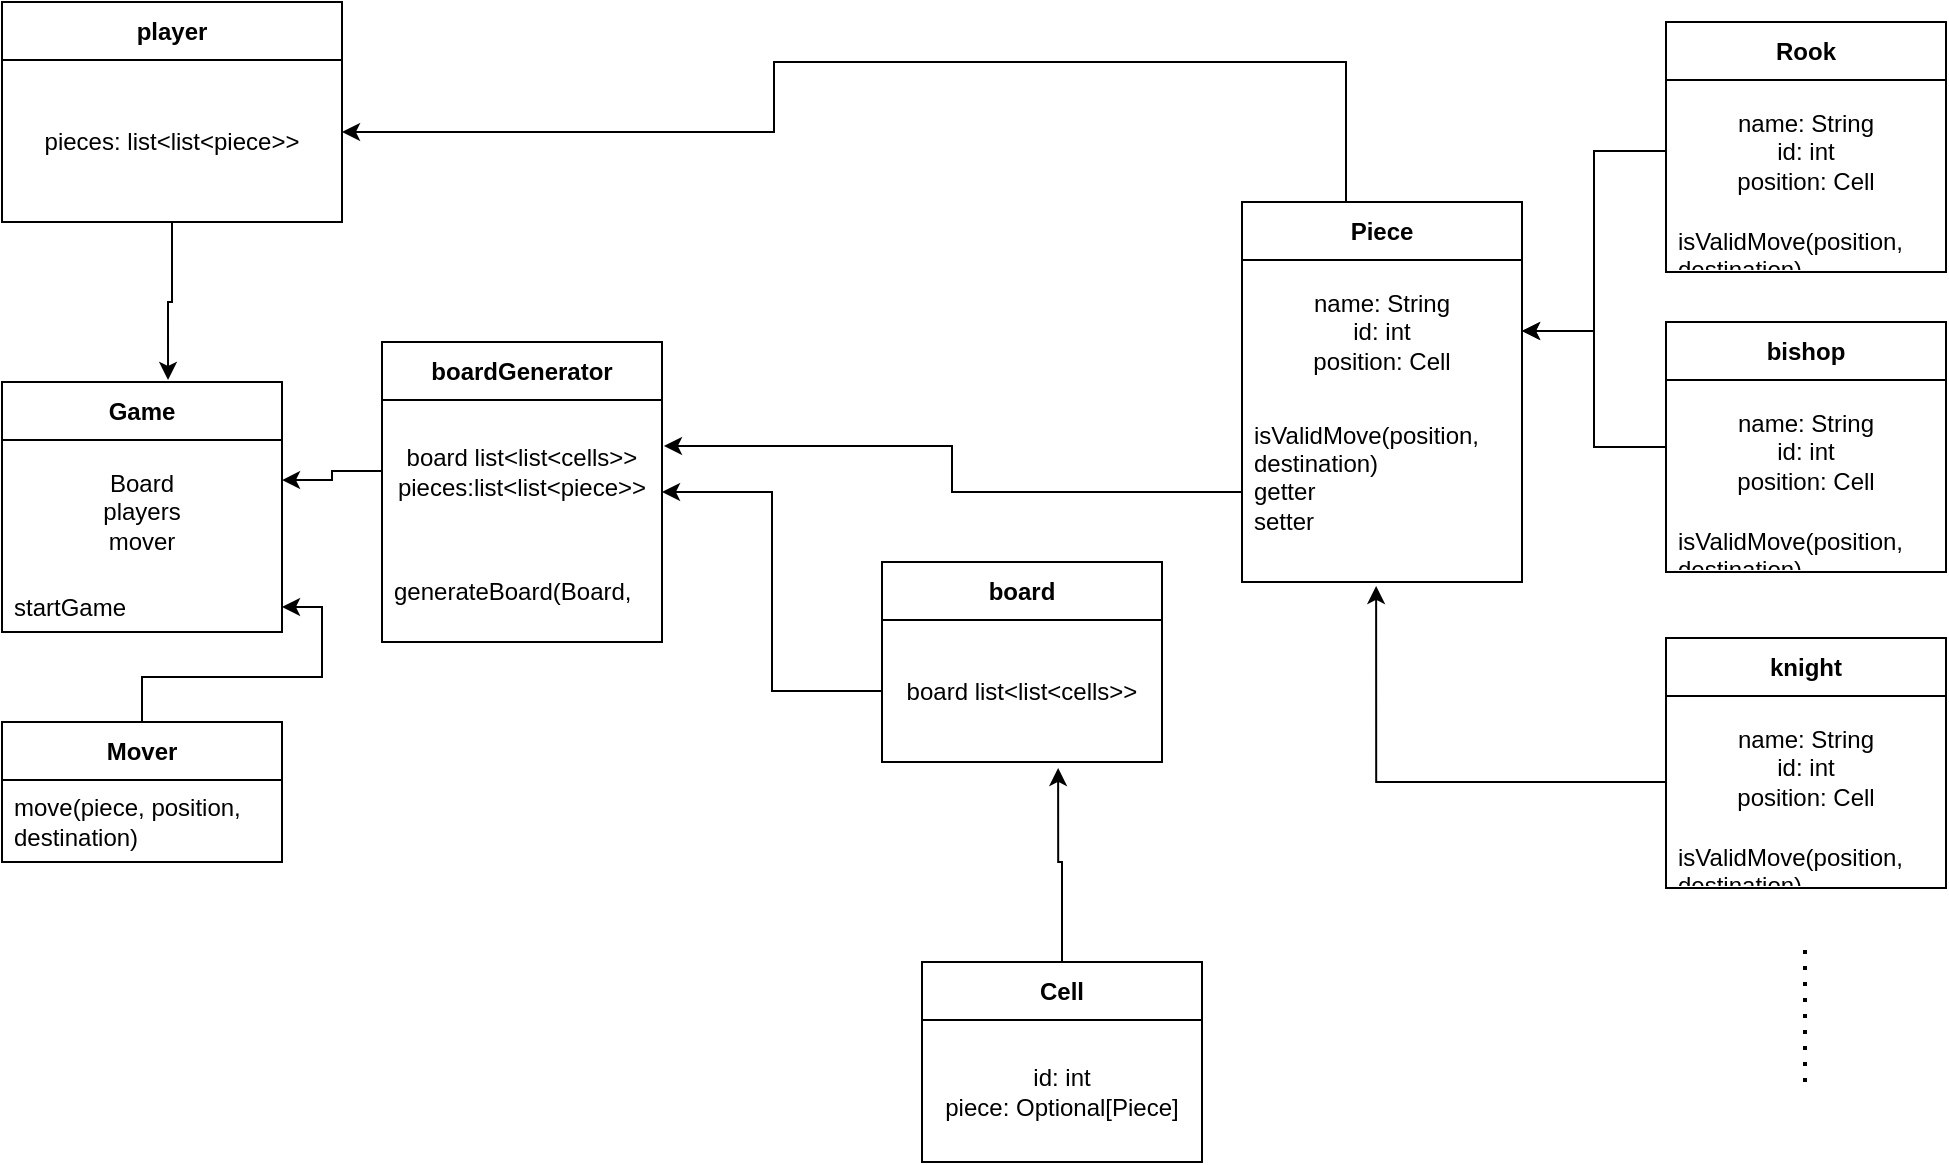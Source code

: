 <mxfile version="24.8.3">
  <diagram name="Page-1" id="GpvwTEWSf9apG_uwmFOl">
    <mxGraphModel dx="1224" dy="774" grid="1" gridSize="10" guides="1" tooltips="1" connect="1" arrows="1" fold="1" page="1" pageScale="1" pageWidth="850" pageHeight="1100" math="0" shadow="0">
      <root>
        <mxCell id="0" />
        <mxCell id="1" parent="0" />
        <mxCell id="_4eZX6M3D6OcU4EHc6F5-1" value="Piece" style="swimlane;fontStyle=1;align=center;verticalAlign=middle;childLayout=stackLayout;horizontal=1;startSize=29;horizontalStack=0;resizeParent=1;resizeParentMax=0;resizeLast=0;collapsible=0;marginBottom=0;html=1;whiteSpace=wrap;" vertex="1" parent="1">
          <mxGeometry x="630" y="270" width="140" height="190" as="geometry" />
        </mxCell>
        <mxCell id="_4eZX6M3D6OcU4EHc6F5-2" value="name: String&lt;div&gt;id: int&lt;/div&gt;&lt;div&gt;position: Cell&lt;/div&gt;" style="text;html=1;strokeColor=none;fillColor=none;align=center;verticalAlign=middle;spacingLeft=4;spacingRight=4;overflow=hidden;rotatable=0;points=[[0,0.5],[1,0.5]];portConstraint=eastwest;whiteSpace=wrap;" vertex="1" parent="_4eZX6M3D6OcU4EHc6F5-1">
          <mxGeometry y="29" width="140" height="71" as="geometry" />
        </mxCell>
        <mxCell id="_4eZX6M3D6OcU4EHc6F5-3" value="isValidMove(position, destination)&lt;div&gt;getter&lt;/div&gt;&lt;div&gt;setter&lt;/div&gt;&lt;div&gt;&lt;br&gt;&lt;/div&gt;" style="text;html=1;strokeColor=none;fillColor=none;align=left;verticalAlign=middle;spacingLeft=4;spacingRight=4;overflow=hidden;rotatable=0;points=[[0,0.5],[1,0.5]];portConstraint=eastwest;whiteSpace=wrap;" vertex="1" parent="_4eZX6M3D6OcU4EHc6F5-1">
          <mxGeometry y="100" width="140" height="90" as="geometry" />
        </mxCell>
        <mxCell id="_4eZX6M3D6OcU4EHc6F5-8" value="Rook" style="swimlane;fontStyle=1;align=center;verticalAlign=middle;childLayout=stackLayout;horizontal=1;startSize=29;horizontalStack=0;resizeParent=1;resizeParentMax=0;resizeLast=0;collapsible=0;marginBottom=0;html=1;whiteSpace=wrap;" vertex="1" parent="1">
          <mxGeometry x="842" y="180" width="140" height="125" as="geometry" />
        </mxCell>
        <mxCell id="_4eZX6M3D6OcU4EHc6F5-9" value="name: String&lt;div&gt;id: int&lt;/div&gt;&lt;div&gt;position: Cell&lt;/div&gt;" style="text;html=1;strokeColor=none;fillColor=none;align=center;verticalAlign=middle;spacingLeft=4;spacingRight=4;overflow=hidden;rotatable=0;points=[[0,0.5],[1,0.5]];portConstraint=eastwest;whiteSpace=wrap;" vertex="1" parent="_4eZX6M3D6OcU4EHc6F5-8">
          <mxGeometry y="29" width="140" height="71" as="geometry" />
        </mxCell>
        <mxCell id="_4eZX6M3D6OcU4EHc6F5-10" value="isValidMove(position, destination)" style="text;html=1;strokeColor=none;fillColor=none;align=left;verticalAlign=middle;spacingLeft=4;spacingRight=4;overflow=hidden;rotatable=0;points=[[0,0.5],[1,0.5]];portConstraint=eastwest;whiteSpace=wrap;" vertex="1" parent="_4eZX6M3D6OcU4EHc6F5-8">
          <mxGeometry y="100" width="140" height="25" as="geometry" />
        </mxCell>
        <mxCell id="_4eZX6M3D6OcU4EHc6F5-12" style="edgeStyle=orthogonalEdgeStyle;rounded=0;orthogonalLoop=1;jettySize=auto;html=1;entryX=1;entryY=0.5;entryDx=0;entryDy=0;" edge="1" parent="1" source="_4eZX6M3D6OcU4EHc6F5-9" target="_4eZX6M3D6OcU4EHc6F5-2">
          <mxGeometry relative="1" as="geometry" />
        </mxCell>
        <mxCell id="_4eZX6M3D6OcU4EHc6F5-17" style="edgeStyle=orthogonalEdgeStyle;rounded=0;orthogonalLoop=1;jettySize=auto;html=1;entryX=1;entryY=0.5;entryDx=0;entryDy=0;" edge="1" parent="1" source="_4eZX6M3D6OcU4EHc6F5-14" target="_4eZX6M3D6OcU4EHc6F5-2">
          <mxGeometry relative="1" as="geometry" />
        </mxCell>
        <mxCell id="_4eZX6M3D6OcU4EHc6F5-14" value="bishop" style="swimlane;fontStyle=1;align=center;verticalAlign=middle;childLayout=stackLayout;horizontal=1;startSize=29;horizontalStack=0;resizeParent=1;resizeParentMax=0;resizeLast=0;collapsible=0;marginBottom=0;html=1;whiteSpace=wrap;" vertex="1" parent="1">
          <mxGeometry x="842" y="330" width="140" height="125" as="geometry" />
        </mxCell>
        <mxCell id="_4eZX6M3D6OcU4EHc6F5-15" value="name: String&lt;div&gt;id: int&lt;/div&gt;&lt;div&gt;position: Cell&lt;/div&gt;" style="text;html=1;strokeColor=none;fillColor=none;align=center;verticalAlign=middle;spacingLeft=4;spacingRight=4;overflow=hidden;rotatable=0;points=[[0,0.5],[1,0.5]];portConstraint=eastwest;whiteSpace=wrap;" vertex="1" parent="_4eZX6M3D6OcU4EHc6F5-14">
          <mxGeometry y="29" width="140" height="71" as="geometry" />
        </mxCell>
        <mxCell id="_4eZX6M3D6OcU4EHc6F5-16" value="isValidMove(position, destination)" style="text;html=1;strokeColor=none;fillColor=none;align=left;verticalAlign=middle;spacingLeft=4;spacingRight=4;overflow=hidden;rotatable=0;points=[[0,0.5],[1,0.5]];portConstraint=eastwest;whiteSpace=wrap;" vertex="1" parent="_4eZX6M3D6OcU4EHc6F5-14">
          <mxGeometry y="100" width="140" height="25" as="geometry" />
        </mxCell>
        <mxCell id="_4eZX6M3D6OcU4EHc6F5-18" value="knight" style="swimlane;fontStyle=1;align=center;verticalAlign=middle;childLayout=stackLayout;horizontal=1;startSize=29;horizontalStack=0;resizeParent=1;resizeParentMax=0;resizeLast=0;collapsible=0;marginBottom=0;html=1;whiteSpace=wrap;" vertex="1" parent="1">
          <mxGeometry x="842" y="488" width="140" height="125" as="geometry" />
        </mxCell>
        <mxCell id="_4eZX6M3D6OcU4EHc6F5-19" value="name: String&lt;div&gt;id: int&lt;/div&gt;&lt;div&gt;position: Cell&lt;/div&gt;" style="text;html=1;strokeColor=none;fillColor=none;align=center;verticalAlign=middle;spacingLeft=4;spacingRight=4;overflow=hidden;rotatable=0;points=[[0,0.5],[1,0.5]];portConstraint=eastwest;whiteSpace=wrap;" vertex="1" parent="_4eZX6M3D6OcU4EHc6F5-18">
          <mxGeometry y="29" width="140" height="71" as="geometry" />
        </mxCell>
        <mxCell id="_4eZX6M3D6OcU4EHc6F5-20" value="isValidMove(position, destination)" style="text;html=1;strokeColor=none;fillColor=none;align=left;verticalAlign=middle;spacingLeft=4;spacingRight=4;overflow=hidden;rotatable=0;points=[[0,0.5],[1,0.5]];portConstraint=eastwest;whiteSpace=wrap;" vertex="1" parent="_4eZX6M3D6OcU4EHc6F5-18">
          <mxGeometry y="100" width="140" height="25" as="geometry" />
        </mxCell>
        <mxCell id="_4eZX6M3D6OcU4EHc6F5-22" value="" style="endArrow=none;dashed=1;html=1;dashPattern=1 3;strokeWidth=2;rounded=0;" edge="1" parent="1">
          <mxGeometry width="50" height="50" relative="1" as="geometry">
            <mxPoint x="911.5" y="710" as="sourcePoint" />
            <mxPoint x="911.5" y="640" as="targetPoint" />
          </mxGeometry>
        </mxCell>
        <mxCell id="_4eZX6M3D6OcU4EHc6F5-23" value="Cell" style="swimlane;fontStyle=1;align=center;verticalAlign=middle;childLayout=stackLayout;horizontal=1;startSize=29;horizontalStack=0;resizeParent=1;resizeParentMax=0;resizeLast=0;collapsible=0;marginBottom=0;html=1;whiteSpace=wrap;" vertex="1" parent="1">
          <mxGeometry x="470" y="650" width="140" height="100" as="geometry" />
        </mxCell>
        <mxCell id="_4eZX6M3D6OcU4EHc6F5-24" value="id: int&lt;div&gt;piece: Optional[Piece]&lt;/div&gt;" style="text;html=1;strokeColor=none;fillColor=none;align=center;verticalAlign=middle;spacingLeft=4;spacingRight=4;overflow=hidden;rotatable=0;points=[[0,0.5],[1,0.5]];portConstraint=eastwest;whiteSpace=wrap;" vertex="1" parent="_4eZX6M3D6OcU4EHc6F5-23">
          <mxGeometry y="29" width="140" height="71" as="geometry" />
        </mxCell>
        <mxCell id="_4eZX6M3D6OcU4EHc6F5-30" value="board" style="swimlane;fontStyle=1;align=center;verticalAlign=middle;childLayout=stackLayout;horizontal=1;startSize=29;horizontalStack=0;resizeParent=1;resizeParentMax=0;resizeLast=0;collapsible=0;marginBottom=0;html=1;whiteSpace=wrap;" vertex="1" parent="1">
          <mxGeometry x="450" y="450" width="140" height="100" as="geometry" />
        </mxCell>
        <mxCell id="_4eZX6M3D6OcU4EHc6F5-31" value="board list&amp;lt;list&amp;lt;cells&amp;gt;&amp;gt;" style="text;html=1;strokeColor=none;fillColor=none;align=center;verticalAlign=middle;spacingLeft=4;spacingRight=4;overflow=hidden;rotatable=0;points=[[0,0.5],[1,0.5]];portConstraint=eastwest;whiteSpace=wrap;" vertex="1" parent="_4eZX6M3D6OcU4EHc6F5-30">
          <mxGeometry y="29" width="140" height="71" as="geometry" />
        </mxCell>
        <mxCell id="_4eZX6M3D6OcU4EHc6F5-33" value="boardGenerator" style="swimlane;fontStyle=1;align=center;verticalAlign=middle;childLayout=stackLayout;horizontal=1;startSize=29;horizontalStack=0;resizeParent=1;resizeParentMax=0;resizeLast=0;collapsible=0;marginBottom=0;html=1;whiteSpace=wrap;" vertex="1" parent="1">
          <mxGeometry x="200" y="340" width="140" height="150" as="geometry" />
        </mxCell>
        <mxCell id="_4eZX6M3D6OcU4EHc6F5-34" value="board list&amp;lt;list&amp;lt;cells&amp;gt;&amp;gt;&lt;div&gt;pieces:list&amp;lt;list&amp;lt;piece&amp;gt;&amp;gt;&lt;/div&gt;" style="text;html=1;strokeColor=none;fillColor=none;align=center;verticalAlign=middle;spacingLeft=4;spacingRight=4;overflow=hidden;rotatable=0;points=[[0,0.5],[1,0.5]];portConstraint=eastwest;whiteSpace=wrap;" vertex="1" parent="_4eZX6M3D6OcU4EHc6F5-33">
          <mxGeometry y="29" width="140" height="71" as="geometry" />
        </mxCell>
        <mxCell id="_4eZX6M3D6OcU4EHc6F5-35" value="generateBoard(Board,&amp;nbsp;" style="text;html=1;strokeColor=none;fillColor=none;align=left;verticalAlign=middle;spacingLeft=4;spacingRight=4;overflow=hidden;rotatable=0;points=[[0,0.5],[1,0.5]];portConstraint=eastwest;whiteSpace=wrap;" vertex="1" parent="_4eZX6M3D6OcU4EHc6F5-33">
          <mxGeometry y="100" width="140" height="50" as="geometry" />
        </mxCell>
        <mxCell id="_4eZX6M3D6OcU4EHc6F5-36" value="Game" style="swimlane;fontStyle=1;align=center;verticalAlign=middle;childLayout=stackLayout;horizontal=1;startSize=29;horizontalStack=0;resizeParent=1;resizeParentMax=0;resizeLast=0;collapsible=0;marginBottom=0;html=1;whiteSpace=wrap;" vertex="1" parent="1">
          <mxGeometry x="10" y="360" width="140" height="125" as="geometry" />
        </mxCell>
        <mxCell id="_4eZX6M3D6OcU4EHc6F5-37" value="Board&lt;div&gt;players&lt;/div&gt;&lt;div&gt;mover&lt;/div&gt;" style="text;html=1;strokeColor=none;fillColor=none;align=center;verticalAlign=middle;spacingLeft=4;spacingRight=4;overflow=hidden;rotatable=0;points=[[0,0.5],[1,0.5]];portConstraint=eastwest;whiteSpace=wrap;" vertex="1" parent="_4eZX6M3D6OcU4EHc6F5-36">
          <mxGeometry y="29" width="140" height="71" as="geometry" />
        </mxCell>
        <mxCell id="_4eZX6M3D6OcU4EHc6F5-38" value="startGame" style="text;html=1;strokeColor=none;fillColor=none;align=left;verticalAlign=middle;spacingLeft=4;spacingRight=4;overflow=hidden;rotatable=0;points=[[0,0.5],[1,0.5]];portConstraint=eastwest;whiteSpace=wrap;" vertex="1" parent="_4eZX6M3D6OcU4EHc6F5-36">
          <mxGeometry y="100" width="140" height="25" as="geometry" />
        </mxCell>
        <mxCell id="_4eZX6M3D6OcU4EHc6F5-42" value="" style="edgeStyle=orthogonalEdgeStyle;rounded=0;orthogonalLoop=1;jettySize=auto;html=1;" edge="1" parent="1" source="_4eZX6M3D6OcU4EHc6F5-39" target="_4eZX6M3D6OcU4EHc6F5-38">
          <mxGeometry relative="1" as="geometry" />
        </mxCell>
        <mxCell id="_4eZX6M3D6OcU4EHc6F5-39" value="Mover" style="swimlane;fontStyle=1;align=center;verticalAlign=middle;childLayout=stackLayout;horizontal=1;startSize=29;horizontalStack=0;resizeParent=1;resizeParentMax=0;resizeLast=0;collapsible=0;marginBottom=0;html=1;whiteSpace=wrap;" vertex="1" parent="1">
          <mxGeometry x="10" y="530" width="140" height="70" as="geometry" />
        </mxCell>
        <mxCell id="_4eZX6M3D6OcU4EHc6F5-41" value="move(piece, position, destination)" style="text;html=1;strokeColor=none;fillColor=none;align=left;verticalAlign=middle;spacingLeft=4;spacingRight=4;overflow=hidden;rotatable=0;points=[[0,0.5],[1,0.5]];portConstraint=eastwest;whiteSpace=wrap;" vertex="1" parent="_4eZX6M3D6OcU4EHc6F5-39">
          <mxGeometry y="29" width="140" height="41" as="geometry" />
        </mxCell>
        <mxCell id="_4eZX6M3D6OcU4EHc6F5-44" value="player" style="swimlane;fontStyle=1;align=center;verticalAlign=middle;childLayout=stackLayout;horizontal=1;startSize=29;horizontalStack=0;resizeParent=1;resizeParentMax=0;resizeLast=0;collapsible=0;marginBottom=0;html=1;whiteSpace=wrap;" vertex="1" parent="1">
          <mxGeometry x="10" y="170" width="170" height="110" as="geometry" />
        </mxCell>
        <mxCell id="_4eZX6M3D6OcU4EHc6F5-45" value="pieces: list&amp;lt;list&amp;lt;piece&amp;gt;&amp;gt;" style="text;html=1;strokeColor=none;fillColor=none;align=center;verticalAlign=middle;spacingLeft=4;spacingRight=4;overflow=hidden;rotatable=0;points=[[0,0.5],[1,0.5]];portConstraint=eastwest;whiteSpace=wrap;" vertex="1" parent="_4eZX6M3D6OcU4EHc6F5-44">
          <mxGeometry y="29" width="170" height="81" as="geometry" />
        </mxCell>
        <mxCell id="_4eZX6M3D6OcU4EHc6F5-47" style="edgeStyle=orthogonalEdgeStyle;rounded=0;orthogonalLoop=1;jettySize=auto;html=1;exitX=0.5;exitY=0;exitDx=0;exitDy=0;" edge="1" parent="1" source="_4eZX6M3D6OcU4EHc6F5-1" target="_4eZX6M3D6OcU4EHc6F5-45">
          <mxGeometry relative="1" as="geometry">
            <mxPoint x="680" y="260" as="sourcePoint" />
            <Array as="points">
              <mxPoint x="682" y="200" />
              <mxPoint x="396" y="200" />
              <mxPoint x="396" y="235" />
            </Array>
          </mxGeometry>
        </mxCell>
        <mxCell id="_4eZX6M3D6OcU4EHc6F5-48" style="edgeStyle=orthogonalEdgeStyle;rounded=0;orthogonalLoop=1;jettySize=auto;html=1;entryX=0.593;entryY=-0.008;entryDx=0;entryDy=0;entryPerimeter=0;" edge="1" parent="1" source="_4eZX6M3D6OcU4EHc6F5-44" target="_4eZX6M3D6OcU4EHc6F5-36">
          <mxGeometry relative="1" as="geometry" />
        </mxCell>
        <mxCell id="_4eZX6M3D6OcU4EHc6F5-49" style="edgeStyle=orthogonalEdgeStyle;rounded=0;orthogonalLoop=1;jettySize=auto;html=1;entryX=1;entryY=0.5;entryDx=0;entryDy=0;" edge="1" parent="1" source="_4eZX6M3D6OcU4EHc6F5-31" target="_4eZX6M3D6OcU4EHc6F5-33">
          <mxGeometry relative="1" as="geometry" />
        </mxCell>
        <mxCell id="_4eZX6M3D6OcU4EHc6F5-50" style="edgeStyle=orthogonalEdgeStyle;rounded=0;orthogonalLoop=1;jettySize=auto;html=1;entryX=1;entryY=0.282;entryDx=0;entryDy=0;entryPerimeter=0;" edge="1" parent="1" source="_4eZX6M3D6OcU4EHc6F5-34" target="_4eZX6M3D6OcU4EHc6F5-37">
          <mxGeometry relative="1" as="geometry" />
        </mxCell>
        <mxCell id="_4eZX6M3D6OcU4EHc6F5-51" style="edgeStyle=orthogonalEdgeStyle;rounded=0;orthogonalLoop=1;jettySize=auto;html=1;entryX=0.479;entryY=1.022;entryDx=0;entryDy=0;entryPerimeter=0;" edge="1" parent="1" source="_4eZX6M3D6OcU4EHc6F5-18" target="_4eZX6M3D6OcU4EHc6F5-3">
          <mxGeometry relative="1" as="geometry">
            <Array as="points">
              <mxPoint x="697" y="560" />
            </Array>
          </mxGeometry>
        </mxCell>
        <mxCell id="_4eZX6M3D6OcU4EHc6F5-53" style="edgeStyle=orthogonalEdgeStyle;rounded=0;orthogonalLoop=1;jettySize=auto;html=1;entryX=0.629;entryY=1.042;entryDx=0;entryDy=0;entryPerimeter=0;" edge="1" parent="1" source="_4eZX6M3D6OcU4EHc6F5-23" target="_4eZX6M3D6OcU4EHc6F5-31">
          <mxGeometry relative="1" as="geometry">
            <Array as="points">
              <mxPoint x="540" y="600" />
              <mxPoint x="538" y="600" />
            </Array>
          </mxGeometry>
        </mxCell>
        <mxCell id="_4eZX6M3D6OcU4EHc6F5-54" style="edgeStyle=orthogonalEdgeStyle;rounded=0;orthogonalLoop=1;jettySize=auto;html=1;entryX=1.007;entryY=0.324;entryDx=0;entryDy=0;entryPerimeter=0;" edge="1" parent="1" source="_4eZX6M3D6OcU4EHc6F5-3" target="_4eZX6M3D6OcU4EHc6F5-34">
          <mxGeometry relative="1" as="geometry" />
        </mxCell>
      </root>
    </mxGraphModel>
  </diagram>
</mxfile>
